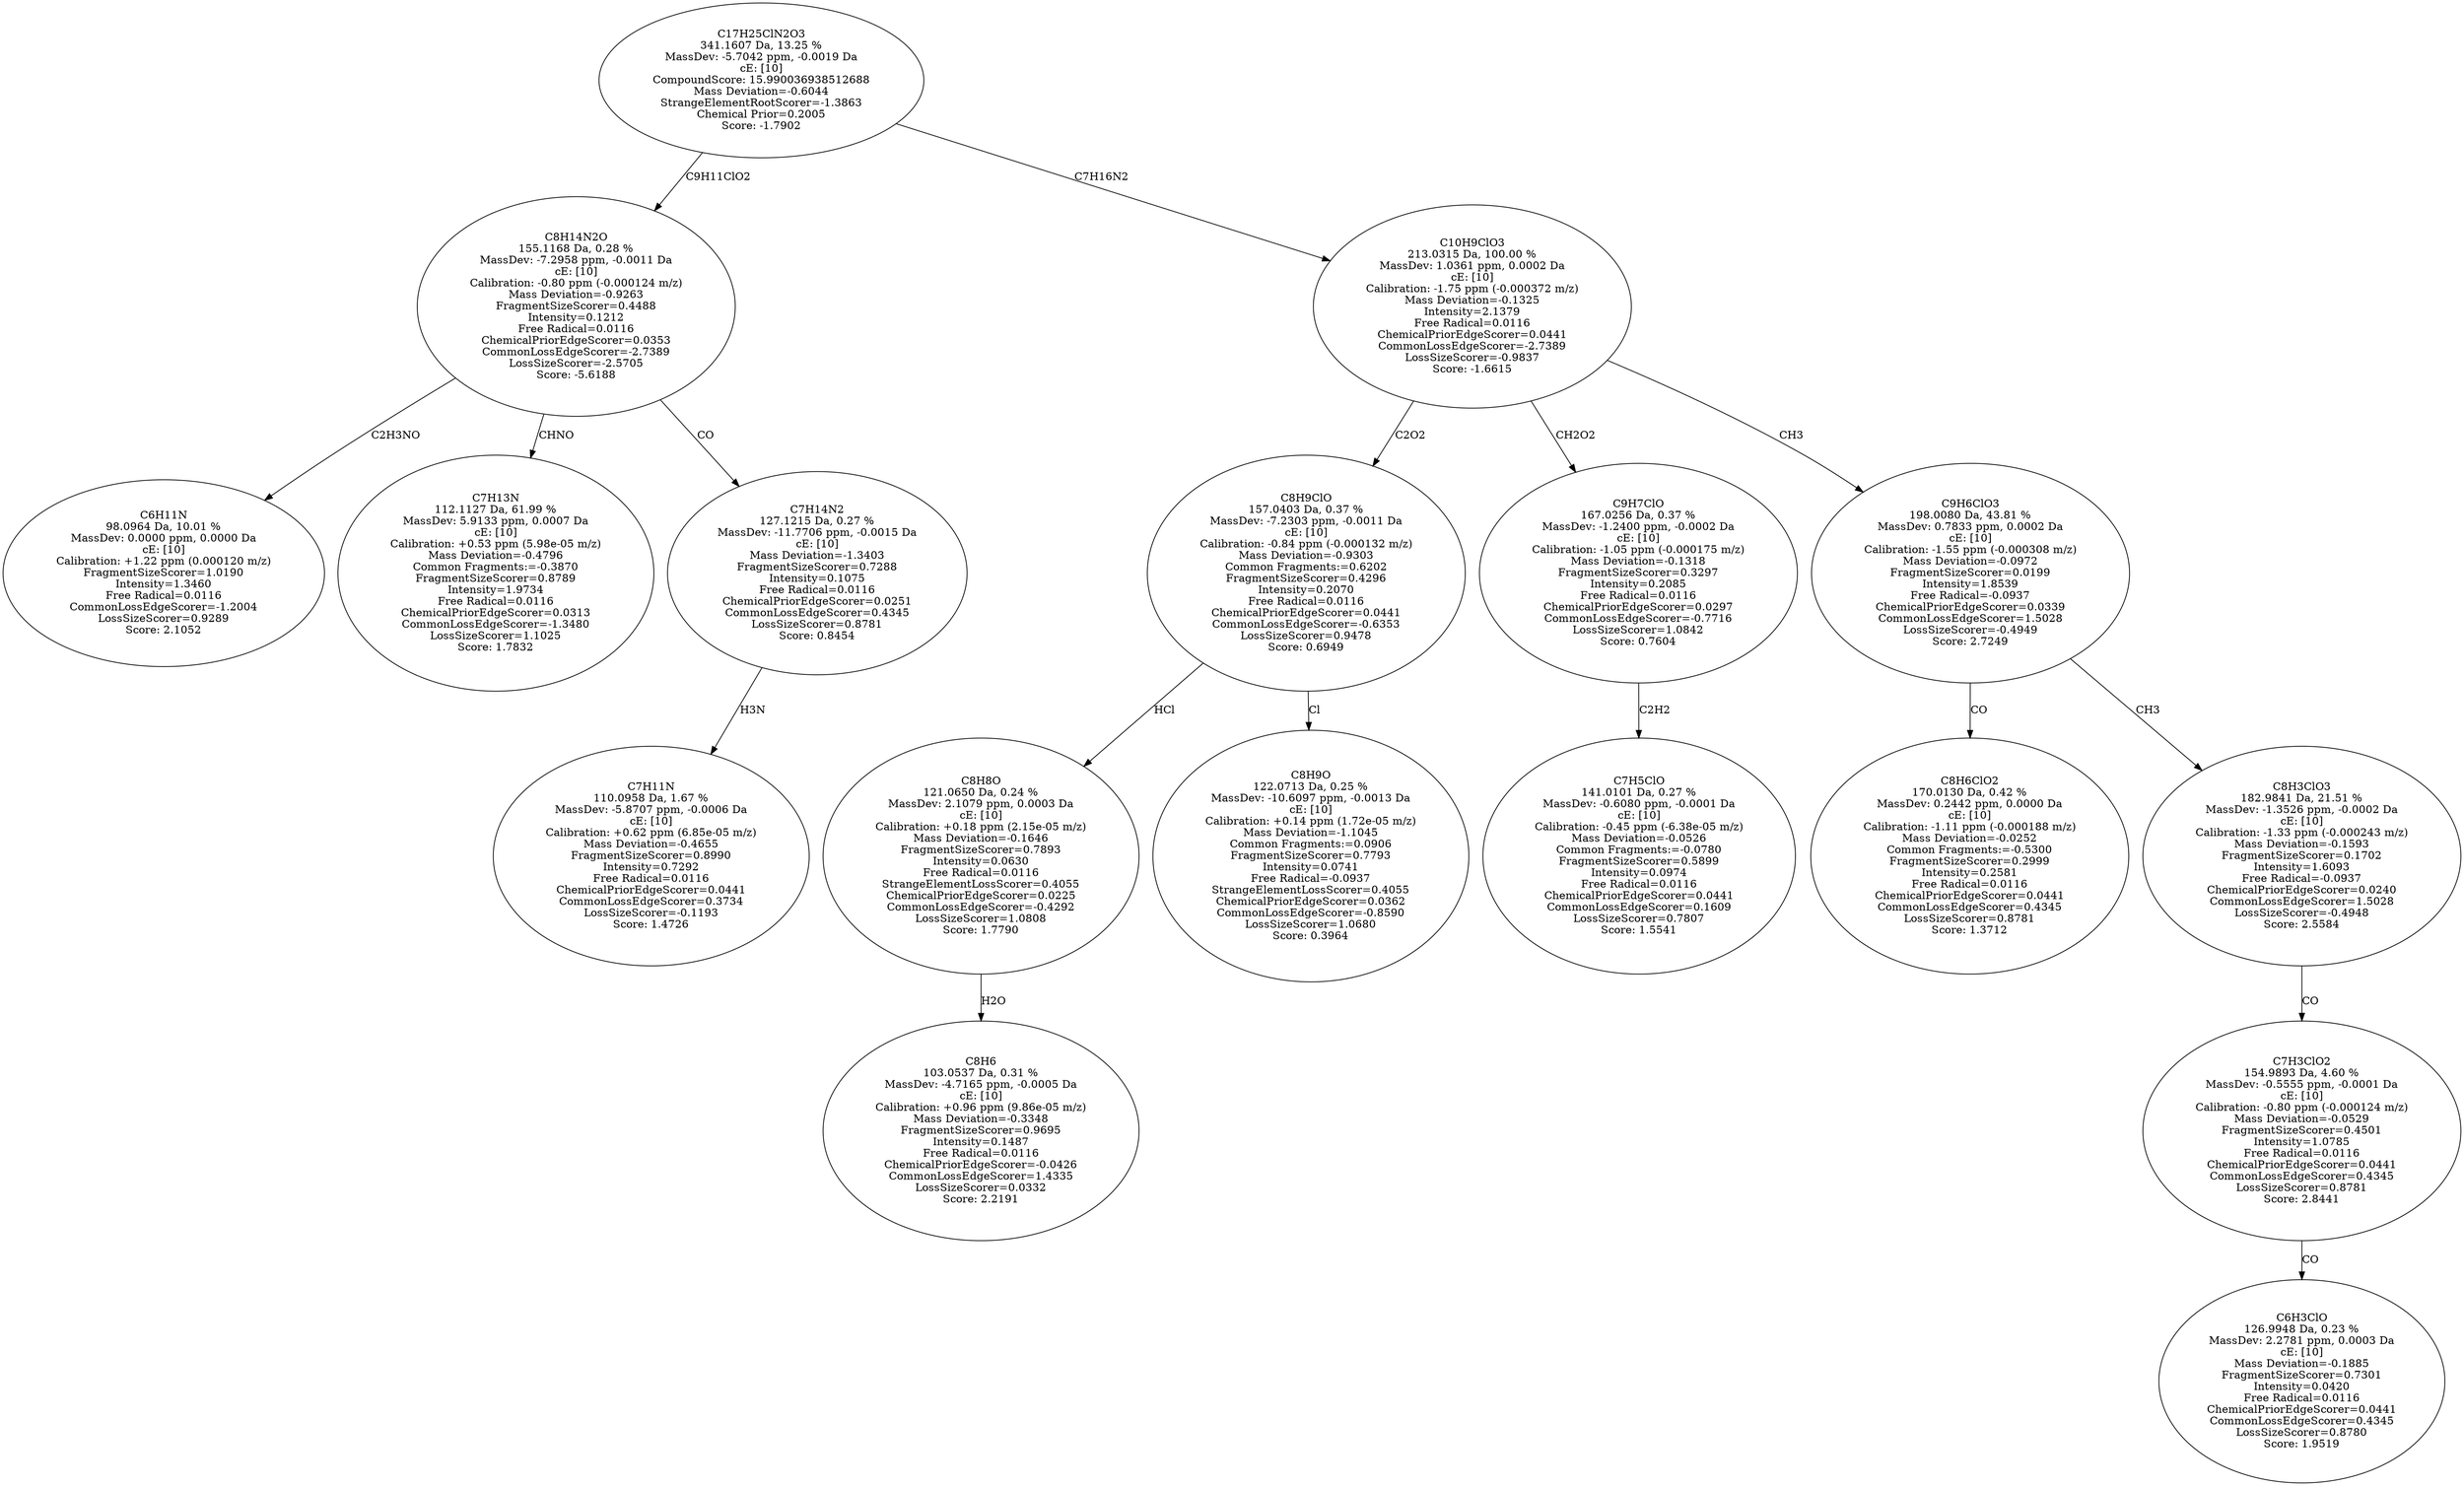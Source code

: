 strict digraph {
v1 [label="C6H11N\n98.0964 Da, 10.01 %\nMassDev: 0.0000 ppm, 0.0000 Da\ncE: [10]\nCalibration: +1.22 ppm (0.000120 m/z)\nFragmentSizeScorer=1.0190\nIntensity=1.3460\nFree Radical=0.0116\nCommonLossEdgeScorer=-1.2004\nLossSizeScorer=0.9289\nScore: 2.1052"];
v2 [label="C7H13N\n112.1127 Da, 61.99 %\nMassDev: 5.9133 ppm, 0.0007 Da\ncE: [10]\nCalibration: +0.53 ppm (5.98e-05 m/z)\nMass Deviation=-0.4796\nCommon Fragments:=-0.3870\nFragmentSizeScorer=0.8789\nIntensity=1.9734\nFree Radical=0.0116\nChemicalPriorEdgeScorer=0.0313\nCommonLossEdgeScorer=-1.3480\nLossSizeScorer=1.1025\nScore: 1.7832"];
v3 [label="C7H11N\n110.0958 Da, 1.67 %\nMassDev: -5.8707 ppm, -0.0006 Da\ncE: [10]\nCalibration: +0.62 ppm (6.85e-05 m/z)\nMass Deviation=-0.4655\nFragmentSizeScorer=0.8990\nIntensity=0.7292\nFree Radical=0.0116\nChemicalPriorEdgeScorer=0.0441\nCommonLossEdgeScorer=0.3734\nLossSizeScorer=-0.1193\nScore: 1.4726"];
v4 [label="C7H14N2\n127.1215 Da, 0.27 %\nMassDev: -11.7706 ppm, -0.0015 Da\ncE: [10]\nMass Deviation=-1.3403\nFragmentSizeScorer=0.7288\nIntensity=0.1075\nFree Radical=0.0116\nChemicalPriorEdgeScorer=0.0251\nCommonLossEdgeScorer=0.4345\nLossSizeScorer=0.8781\nScore: 0.8454"];
v5 [label="C8H14N2O\n155.1168 Da, 0.28 %\nMassDev: -7.2958 ppm, -0.0011 Da\ncE: [10]\nCalibration: -0.80 ppm (-0.000124 m/z)\nMass Deviation=-0.9263\nFragmentSizeScorer=0.4488\nIntensity=0.1212\nFree Radical=0.0116\nChemicalPriorEdgeScorer=0.0353\nCommonLossEdgeScorer=-2.7389\nLossSizeScorer=-2.5705\nScore: -5.6188"];
v6 [label="C8H6\n103.0537 Da, 0.31 %\nMassDev: -4.7165 ppm, -0.0005 Da\ncE: [10]\nCalibration: +0.96 ppm (9.86e-05 m/z)\nMass Deviation=-0.3348\nFragmentSizeScorer=0.9695\nIntensity=0.1487\nFree Radical=0.0116\nChemicalPriorEdgeScorer=-0.0426\nCommonLossEdgeScorer=1.4335\nLossSizeScorer=0.0332\nScore: 2.2191"];
v7 [label="C8H8O\n121.0650 Da, 0.24 %\nMassDev: 2.1079 ppm, 0.0003 Da\ncE: [10]\nCalibration: +0.18 ppm (2.15e-05 m/z)\nMass Deviation=-0.1646\nFragmentSizeScorer=0.7893\nIntensity=0.0630\nFree Radical=0.0116\nStrangeElementLossScorer=0.4055\nChemicalPriorEdgeScorer=0.0225\nCommonLossEdgeScorer=-0.4292\nLossSizeScorer=1.0808\nScore: 1.7790"];
v8 [label="C8H9O\n122.0713 Da, 0.25 %\nMassDev: -10.6097 ppm, -0.0013 Da\ncE: [10]\nCalibration: +0.14 ppm (1.72e-05 m/z)\nMass Deviation=-1.1045\nCommon Fragments:=0.0906\nFragmentSizeScorer=0.7793\nIntensity=0.0741\nFree Radical=-0.0937\nStrangeElementLossScorer=0.4055\nChemicalPriorEdgeScorer=0.0362\nCommonLossEdgeScorer=-0.8590\nLossSizeScorer=1.0680\nScore: 0.3964"];
v9 [label="C8H9ClO\n157.0403 Da, 0.37 %\nMassDev: -7.2303 ppm, -0.0011 Da\ncE: [10]\nCalibration: -0.84 ppm (-0.000132 m/z)\nMass Deviation=-0.9303\nCommon Fragments:=0.6202\nFragmentSizeScorer=0.4296\nIntensity=0.2070\nFree Radical=0.0116\nChemicalPriorEdgeScorer=0.0441\nCommonLossEdgeScorer=-0.6353\nLossSizeScorer=0.9478\nScore: 0.6949"];
v10 [label="C7H5ClO\n141.0101 Da, 0.27 %\nMassDev: -0.6080 ppm, -0.0001 Da\ncE: [10]\nCalibration: -0.45 ppm (-6.38e-05 m/z)\nMass Deviation=-0.0526\nCommon Fragments:=-0.0780\nFragmentSizeScorer=0.5899\nIntensity=0.0974\nFree Radical=0.0116\nChemicalPriorEdgeScorer=0.0441\nCommonLossEdgeScorer=0.1609\nLossSizeScorer=0.7807\nScore: 1.5541"];
v11 [label="C9H7ClO\n167.0256 Da, 0.37 %\nMassDev: -1.2400 ppm, -0.0002 Da\ncE: [10]\nCalibration: -1.05 ppm (-0.000175 m/z)\nMass Deviation=-0.1318\nFragmentSizeScorer=0.3297\nIntensity=0.2085\nFree Radical=0.0116\nChemicalPriorEdgeScorer=0.0297\nCommonLossEdgeScorer=-0.7716\nLossSizeScorer=1.0842\nScore: 0.7604"];
v12 [label="C8H6ClO2\n170.0130 Da, 0.42 %\nMassDev: 0.2442 ppm, 0.0000 Da\ncE: [10]\nCalibration: -1.11 ppm (-0.000188 m/z)\nMass Deviation=-0.0252\nCommon Fragments:=-0.5300\nFragmentSizeScorer=0.2999\nIntensity=0.2581\nFree Radical=0.0116\nChemicalPriorEdgeScorer=0.0441\nCommonLossEdgeScorer=0.4345\nLossSizeScorer=0.8781\nScore: 1.3712"];
v13 [label="C6H3ClO\n126.9948 Da, 0.23 %\nMassDev: 2.2781 ppm, 0.0003 Da\ncE: [10]\nMass Deviation=-0.1885\nFragmentSizeScorer=0.7301\nIntensity=0.0420\nFree Radical=0.0116\nChemicalPriorEdgeScorer=0.0441\nCommonLossEdgeScorer=0.4345\nLossSizeScorer=0.8780\nScore: 1.9519"];
v14 [label="C7H3ClO2\n154.9893 Da, 4.60 %\nMassDev: -0.5555 ppm, -0.0001 Da\ncE: [10]\nCalibration: -0.80 ppm (-0.000124 m/z)\nMass Deviation=-0.0529\nFragmentSizeScorer=0.4501\nIntensity=1.0785\nFree Radical=0.0116\nChemicalPriorEdgeScorer=0.0441\nCommonLossEdgeScorer=0.4345\nLossSizeScorer=0.8781\nScore: 2.8441"];
v15 [label="C8H3ClO3\n182.9841 Da, 21.51 %\nMassDev: -1.3526 ppm, -0.0002 Da\ncE: [10]\nCalibration: -1.33 ppm (-0.000243 m/z)\nMass Deviation=-0.1593\nFragmentSizeScorer=0.1702\nIntensity=1.6093\nFree Radical=-0.0937\nChemicalPriorEdgeScorer=0.0240\nCommonLossEdgeScorer=1.5028\nLossSizeScorer=-0.4948\nScore: 2.5584"];
v16 [label="C9H6ClO3\n198.0080 Da, 43.81 %\nMassDev: 0.7833 ppm, 0.0002 Da\ncE: [10]\nCalibration: -1.55 ppm (-0.000308 m/z)\nMass Deviation=-0.0972\nFragmentSizeScorer=0.0199\nIntensity=1.8539\nFree Radical=-0.0937\nChemicalPriorEdgeScorer=0.0339\nCommonLossEdgeScorer=1.5028\nLossSizeScorer=-0.4949\nScore: 2.7249"];
v17 [label="C10H9ClO3\n213.0315 Da, 100.00 %\nMassDev: 1.0361 ppm, 0.0002 Da\ncE: [10]\nCalibration: -1.75 ppm (-0.000372 m/z)\nMass Deviation=-0.1325\nIntensity=2.1379\nFree Radical=0.0116\nChemicalPriorEdgeScorer=0.0441\nCommonLossEdgeScorer=-2.7389\nLossSizeScorer=-0.9837\nScore: -1.6615"];
v18 [label="C17H25ClN2O3\n341.1607 Da, 13.25 %\nMassDev: -5.7042 ppm, -0.0019 Da\ncE: [10]\nCompoundScore: 15.990036938512688\nMass Deviation=-0.6044\nStrangeElementRootScorer=-1.3863\nChemical Prior=0.2005\nScore: -1.7902"];
v5 -> v1 [label="C2H3NO"];
v5 -> v2 [label="CHNO"];
v4 -> v3 [label="H3N"];
v5 -> v4 [label="CO"];
v18 -> v5 [label="C9H11ClO2"];
v7 -> v6 [label="H2O"];
v9 -> v7 [label="HCl"];
v9 -> v8 [label="Cl"];
v17 -> v9 [label="C2O2"];
v11 -> v10 [label="C2H2"];
v17 -> v11 [label="CH2O2"];
v16 -> v12 [label="CO"];
v14 -> v13 [label="CO"];
v15 -> v14 [label="CO"];
v16 -> v15 [label="CH3"];
v17 -> v16 [label="CH3"];
v18 -> v17 [label="C7H16N2"];
}